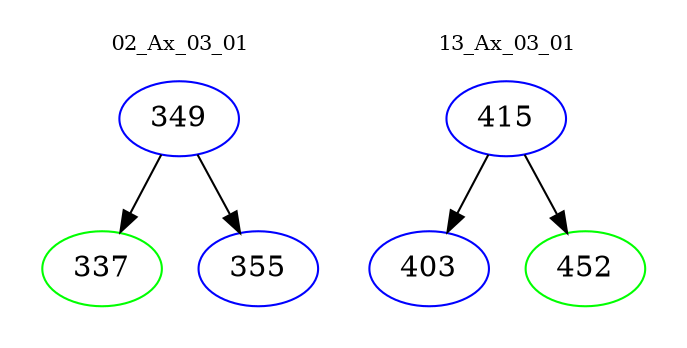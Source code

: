 digraph{
subgraph cluster_0 {
color = white
label = "02_Ax_03_01";
fontsize=10;
T0_349 [label="349", color="blue"]
T0_349 -> T0_337 [color="black"]
T0_337 [label="337", color="green"]
T0_349 -> T0_355 [color="black"]
T0_355 [label="355", color="blue"]
}
subgraph cluster_1 {
color = white
label = "13_Ax_03_01";
fontsize=10;
T1_415 [label="415", color="blue"]
T1_415 -> T1_403 [color="black"]
T1_403 [label="403", color="blue"]
T1_415 -> T1_452 [color="black"]
T1_452 [label="452", color="green"]
}
}
